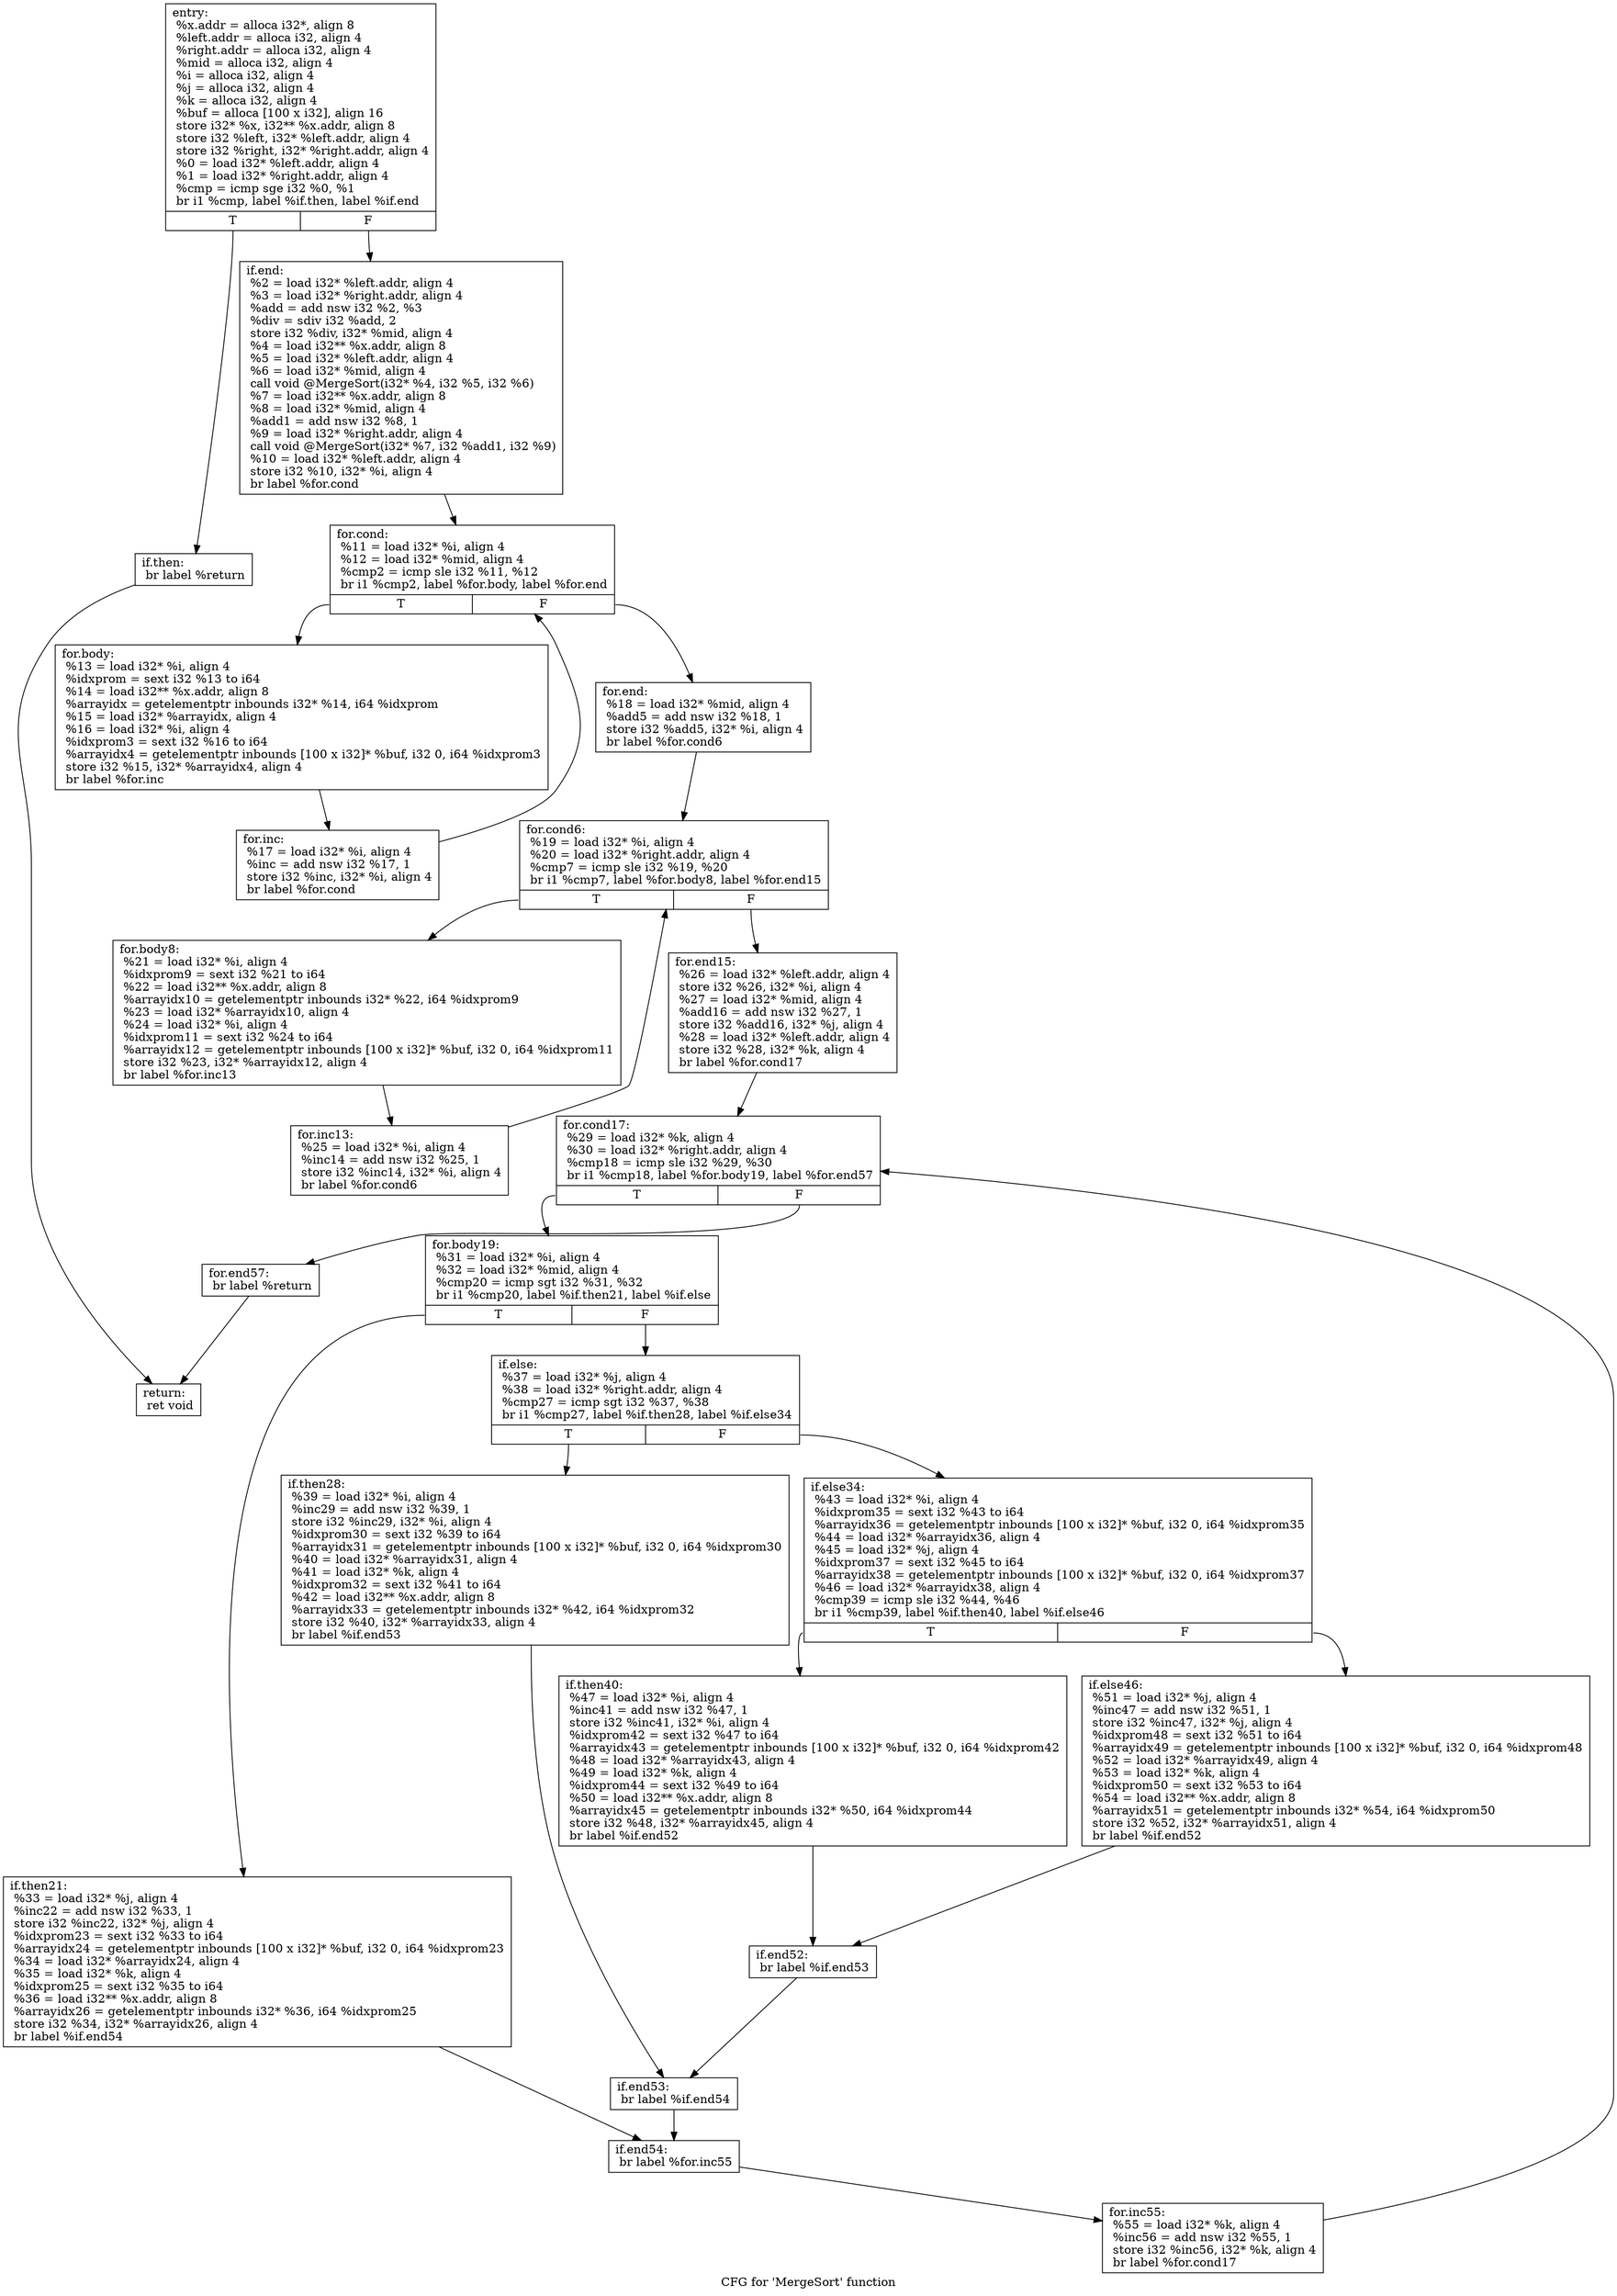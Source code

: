 digraph "CFG for 'MergeSort' function" {
	label="CFG for 'MergeSort' function";

	Node0x600067ab0 [shape=record,label="{entry:\l  %x.addr = alloca i32*, align 8\l  %left.addr = alloca i32, align 4\l  %right.addr = alloca i32, align 4\l  %mid = alloca i32, align 4\l  %i = alloca i32, align 4\l  %j = alloca i32, align 4\l  %k = alloca i32, align 4\l  %buf = alloca [100 x i32], align 16\l  store i32* %x, i32** %x.addr, align 8\l  store i32 %left, i32* %left.addr, align 4\l  store i32 %right, i32* %right.addr, align 4\l  %0 = load i32* %left.addr, align 4\l  %1 = load i32* %right.addr, align 4\l  %cmp = icmp sge i32 %0, %1\l  br i1 %cmp, label %if.then, label %if.end\l|{<s0>T|<s1>F}}"];
	Node0x600067ab0:s0 -> Node0x6000679b0;
	Node0x600067ab0:s1 -> Node0x6000684c0;
	Node0x6000679b0 [shape=record,label="{if.then:                                          \l  br label %return\l}"];
	Node0x6000679b0 -> Node0x600068600;
	Node0x6000684c0 [shape=record,label="{if.end:                                           \l  %2 = load i32* %left.addr, align 4\l  %3 = load i32* %right.addr, align 4\l  %add = add nsw i32 %2, %3\l  %div = sdiv i32 %add, 2\l  store i32 %div, i32* %mid, align 4\l  %4 = load i32** %x.addr, align 8\l  %5 = load i32* %left.addr, align 4\l  %6 = load i32* %mid, align 4\l  call void @MergeSort(i32* %4, i32 %5, i32 %6)\l  %7 = load i32** %x.addr, align 8\l  %8 = load i32* %mid, align 4\l  %add1 = add nsw i32 %8, 1\l  %9 = load i32* %right.addr, align 4\l  call void @MergeSort(i32* %7, i32 %add1, i32 %9)\l  %10 = load i32* %left.addr, align 4\l  store i32 %10, i32* %i, align 4\l  br label %for.cond\l}"];
	Node0x6000684c0 -> Node0x600069070;
	Node0x600069070 [shape=record,label="{for.cond:                                         \l  %11 = load i32* %i, align 4\l  %12 = load i32* %mid, align 4\l  %cmp2 = icmp sle i32 %11, %12\l  br i1 %cmp2, label %for.body, label %for.end\l|{<s0>T|<s1>F}}"];
	Node0x600069070:s0 -> Node0x600069320;
	Node0x600069070:s1 -> Node0x6000693f0;
	Node0x600069320 [shape=record,label="{for.body:                                         \l  %13 = load i32* %i, align 4\l  %idxprom = sext i32 %13 to i64\l  %14 = load i32** %x.addr, align 8\l  %arrayidx = getelementptr inbounds i32* %14, i64 %idxprom\l  %15 = load i32* %arrayidx, align 4\l  %16 = load i32* %i, align 4\l  %idxprom3 = sext i32 %16 to i64\l  %arrayidx4 = getelementptr inbounds [100 x i32]* %buf, i32 0, i64 %idxprom3\l  store i32 %15, i32* %arrayidx4, align 4\l  br label %for.inc\l}"];
	Node0x600069320 -> Node0x600069c90;
	Node0x600069c90 [shape=record,label="{for.inc:                                          \l  %17 = load i32* %i, align 4\l  %inc = add nsw i32 %17, 1\l  store i32 %inc, i32* %i, align 4\l  br label %for.cond\l}"];
	Node0x600069c90 -> Node0x600069070;
	Node0x6000693f0 [shape=record,label="{for.end:                                          \l  %18 = load i32* %mid, align 4\l  %add5 = add nsw i32 %18, 1\l  store i32 %add5, i32* %i, align 4\l  br label %for.cond6\l}"];
	Node0x6000693f0 -> Node0x60006a130;
	Node0x60006a130 [shape=record,label="{for.cond6:                                        \l  %19 = load i32* %i, align 4\l  %20 = load i32* %right.addr, align 4\l  %cmp7 = icmp sle i32 %19, %20\l  br i1 %cmp7, label %for.body8, label %for.end15\l|{<s0>T|<s1>F}}"];
	Node0x60006a130:s0 -> Node0x60006a370;
	Node0x60006a130:s1 -> Node0x60006a470;
	Node0x60006a370 [shape=record,label="{for.body8:                                        \l  %21 = load i32* %i, align 4\l  %idxprom9 = sext i32 %21 to i64\l  %22 = load i32** %x.addr, align 8\l  %arrayidx10 = getelementptr inbounds i32* %22, i64 %idxprom9\l  %23 = load i32* %arrayidx10, align 4\l  %24 = load i32* %i, align 4\l  %idxprom11 = sext i32 %24 to i64\l  %arrayidx12 = getelementptr inbounds [100 x i32]* %buf, i32 0, i64 %idxprom11\l  store i32 %23, i32* %arrayidx12, align 4\l  br label %for.inc13\l}"];
	Node0x60006a370 -> Node0x60006aaf0;
	Node0x60006aaf0 [shape=record,label="{for.inc13:                                        \l  %25 = load i32* %i, align 4\l  %inc14 = add nsw i32 %25, 1\l  store i32 %inc14, i32* %i, align 4\l  br label %for.cond6\l}"];
	Node0x60006aaf0 -> Node0x60006a130;
	Node0x60006a470 [shape=record,label="{for.end15:                                        \l  %26 = load i32* %left.addr, align 4\l  store i32 %26, i32* %i, align 4\l  %27 = load i32* %mid, align 4\l  %add16 = add nsw i32 %27, 1\l  store i32 %add16, i32* %j, align 4\l  %28 = load i32* %left.addr, align 4\l  store i32 %28, i32* %k, align 4\l  br label %for.cond17\l}"];
	Node0x60006a470 -> Node0x60006b1c0;
	Node0x60006b1c0 [shape=record,label="{for.cond17:                                       \l  %29 = load i32* %k, align 4\l  %30 = load i32* %right.addr, align 4\l  %cmp18 = icmp sle i32 %29, %30\l  br i1 %cmp18, label %for.body19, label %for.end57\l|{<s0>T|<s1>F}}"];
	Node0x60006b1c0:s0 -> Node0x60006b440;
	Node0x60006b1c0:s1 -> Node0x60006b550;
	Node0x60006b440 [shape=record,label="{for.body19:                                       \l  %31 = load i32* %i, align 4\l  %32 = load i32* %mid, align 4\l  %cmp20 = icmp sgt i32 %31, %32\l  br i1 %cmp20, label %if.then21, label %if.else\l|{<s0>T|<s1>F}}"];
	Node0x60006b440:s0 -> Node0x60006b9b0;
	Node0x60006b440:s1 -> Node0x60006ba10;
	Node0x60006b9b0 [shape=record,label="{if.then21:                                        \l  %33 = load i32* %j, align 4\l  %inc22 = add nsw i32 %33, 1\l  store i32 %inc22, i32* %j, align 4\l  %idxprom23 = sext i32 %33 to i64\l  %arrayidx24 = getelementptr inbounds [100 x i32]* %buf, i32 0, i64 %idxprom23\l  %34 = load i32* %arrayidx24, align 4\l  %35 = load i32* %k, align 4\l  %idxprom25 = sext i32 %35 to i64\l  %36 = load i32** %x.addr, align 8\l  %arrayidx26 = getelementptr inbounds i32* %36, i64 %idxprom25\l  store i32 %34, i32* %arrayidx26, align 4\l  br label %if.end54\l}"];
	Node0x60006b9b0 -> Node0x60006c4d0;
	Node0x60006ba10 [shape=record,label="{if.else:                                          \l  %37 = load i32* %j, align 4\l  %38 = load i32* %right.addr, align 4\l  %cmp27 = icmp sgt i32 %37, %38\l  br i1 %cmp27, label %if.then28, label %if.else34\l|{<s0>T|<s1>F}}"];
	Node0x60006ba10:s0 -> Node0x60006c780;
	Node0x60006ba10:s1 -> Node0x60006c840;
	Node0x60006c780 [shape=record,label="{if.then28:                                        \l  %39 = load i32* %i, align 4\l  %inc29 = add nsw i32 %39, 1\l  store i32 %inc29, i32* %i, align 4\l  %idxprom30 = sext i32 %39 to i64\l  %arrayidx31 = getelementptr inbounds [100 x i32]* %buf, i32 0, i64 %idxprom30\l  %40 = load i32* %arrayidx31, align 4\l  %41 = load i32* %k, align 4\l  %idxprom32 = sext i32 %41 to i64\l  %42 = load i32** %x.addr, align 8\l  %arrayidx33 = getelementptr inbounds i32* %42, i64 %idxprom32\l  store i32 %40, i32* %arrayidx33, align 4\l  br label %if.end53\l}"];
	Node0x60006c780 -> Node0x60006d010;
	Node0x60006c840 [shape=record,label="{if.else34:                                        \l  %43 = load i32* %i, align 4\l  %idxprom35 = sext i32 %43 to i64\l  %arrayidx36 = getelementptr inbounds [100 x i32]* %buf, i32 0, i64 %idxprom35\l  %44 = load i32* %arrayidx36, align 4\l  %45 = load i32* %j, align 4\l  %idxprom37 = sext i32 %45 to i64\l  %arrayidx38 = getelementptr inbounds [100 x i32]* %buf, i32 0, i64 %idxprom37\l  %46 = load i32* %arrayidx38, align 4\l  %cmp39 = icmp sle i32 %44, %46\l  br i1 %cmp39, label %if.then40, label %if.else46\l|{<s0>T|<s1>F}}"];
	Node0x60006c840:s0 -> Node0x60006d670;
	Node0x60006c840:s1 -> Node0x60006d7a0;
	Node0x60006d670 [shape=record,label="{if.then40:                                        \l  %47 = load i32* %i, align 4\l  %inc41 = add nsw i32 %47, 1\l  store i32 %inc41, i32* %i, align 4\l  %idxprom42 = sext i32 %47 to i64\l  %arrayidx43 = getelementptr inbounds [100 x i32]* %buf, i32 0, i64 %idxprom42\l  %48 = load i32* %arrayidx43, align 4\l  %49 = load i32* %k, align 4\l  %idxprom44 = sext i32 %49 to i64\l  %50 = load i32** %x.addr, align 8\l  %arrayidx45 = getelementptr inbounds i32* %50, i64 %idxprom44\l  store i32 %48, i32* %arrayidx45, align 4\l  br label %if.end52\l}"];
	Node0x60006d670 -> Node0x60006df70;
	Node0x60006d7a0 [shape=record,label="{if.else46:                                        \l  %51 = load i32* %j, align 4\l  %inc47 = add nsw i32 %51, 1\l  store i32 %inc47, i32* %j, align 4\l  %idxprom48 = sext i32 %51 to i64\l  %arrayidx49 = getelementptr inbounds [100 x i32]* %buf, i32 0, i64 %idxprom48\l  %52 = load i32* %arrayidx49, align 4\l  %53 = load i32* %k, align 4\l  %idxprom50 = sext i32 %53 to i64\l  %54 = load i32** %x.addr, align 8\l  %arrayidx51 = getelementptr inbounds i32* %54, i64 %idxprom50\l  store i32 %52, i32* %arrayidx51, align 4\l  br label %if.end52\l}"];
	Node0x60006d7a0 -> Node0x60006df70;
	Node0x60006df70 [shape=record,label="{if.end52:                                         \l  br label %if.end53\l}"];
	Node0x60006df70 -> Node0x60006d010;
	Node0x60006d010 [shape=record,label="{if.end53:                                         \l  br label %if.end54\l}"];
	Node0x60006d010 -> Node0x60006c4d0;
	Node0x60006c4d0 [shape=record,label="{if.end54:                                         \l  br label %for.inc55\l}"];
	Node0x60006c4d0 -> Node0x60006e830;
	Node0x60006e830 [shape=record,label="{for.inc55:                                        \l  %55 = load i32* %k, align 4\l  %inc56 = add nsw i32 %55, 1\l  store i32 %inc56, i32* %k, align 4\l  br label %for.cond17\l}"];
	Node0x60006e830 -> Node0x60006b1c0;
	Node0x60006b550 [shape=record,label="{for.end57:                                        \l  br label %return\l}"];
	Node0x60006b550 -> Node0x600068600;
	Node0x600068600 [shape=record,label="{return:                                           \l  ret void\l}"];
}
